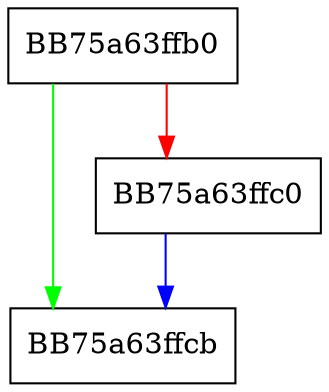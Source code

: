 digraph zlibstrm_ismine {
  node [shape="box"];
  graph [splines=ortho];
  BB75a63ffb0 -> BB75a63ffcb [color="green"];
  BB75a63ffb0 -> BB75a63ffc0 [color="red"];
  BB75a63ffc0 -> BB75a63ffcb [color="blue"];
}